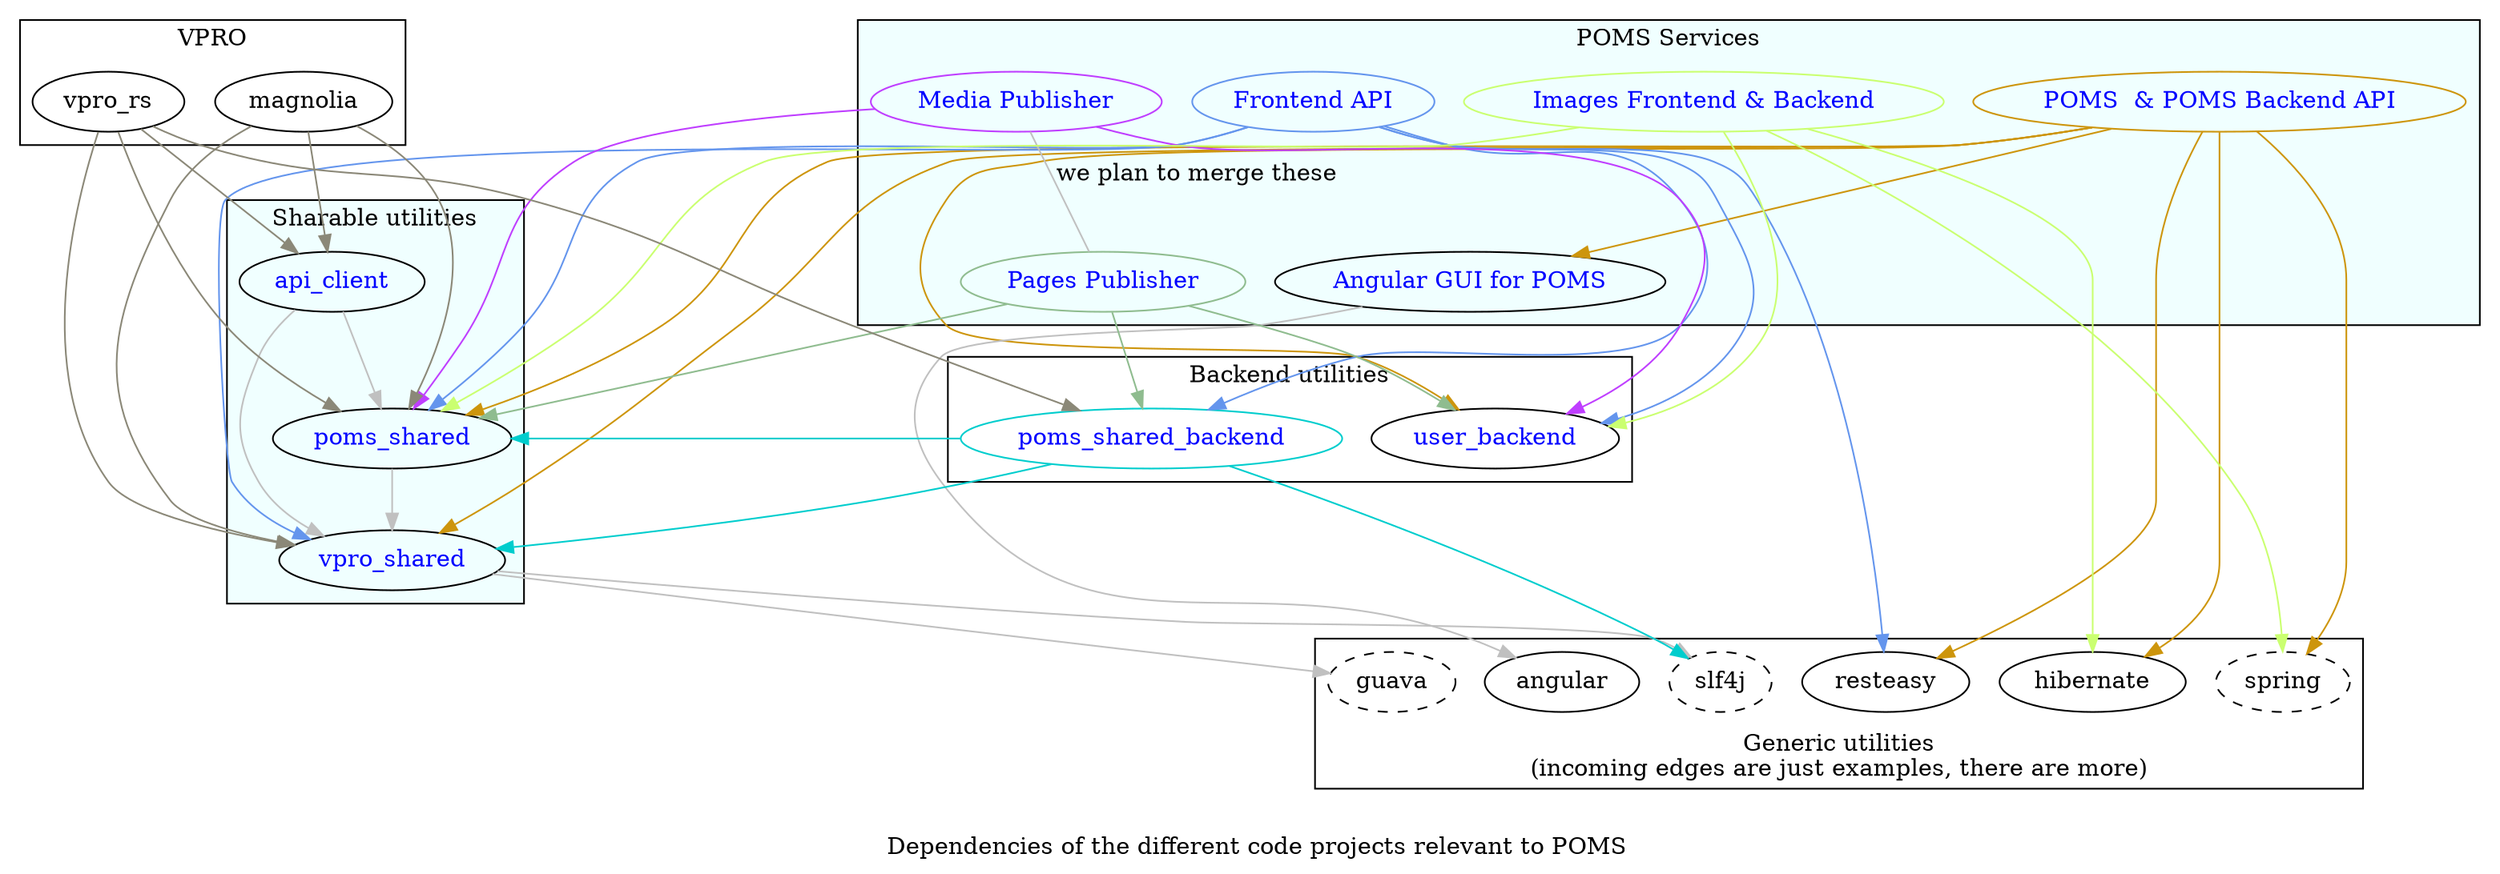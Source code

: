 
strict digraph {
  vpro_shared  [
                href="https://github.com/vpro/vpro-shared"
                fontcolor=blue
                ]
  poms_shared  [
                href="https://github.com/npo-poms/poms-shared"
                fontcolor=blue
   ]
  api_client [ href="https://github.com/npo-poms/api-clients" fontcolor=blue ]
  poms_backend [ label="POMS  & POMS Backend API" href="https://subversion.vpro.nl/viewvc/nl/vpro/media" fontcolor=blue color=darkgoldenrod3]
  poms_gui [ label="Angular GUI for POMS" href="https://subversion.vpro.nl/viewvc/nl/vpro/media-gui" fontcolor=blue ]
  poms_shared_backend [ href="https://subversion.vpro.nl/viewvc/nl/publiekeomroep/poms-shared-backend/" fontcolor=blue color=cyan3 ]
  api [ label="Frontend API" href="https://subversion.vpro.nl/viewvc/nl/vpro/api/" fontcolor=blue color=cornflowerblue]
  media_publish [ label="Media Publisher" href="https://subversion.vpro.nl/viewvc/nl/publiekeomroep/npo-publish/" fontcolor=blue color=darkorchid1]
  pages_publish [ label="Pages Publisher" href="https://subversion.vpro.nl/viewvc/nl/vpro/pages-publish/" fontcolor=blue color=darkseagreen ]
  user_backend [ href="https://subversion.vpro.nl/repo/nl/vpro/user" fontcolor=blue ]
  images [ label="Images Frontend & Backend" href="https://subversion.vpro.nl/viewvc/nl/vpro/images/" fontcolor=blue color=darkolivegreen1 ]



  label="
  Dependencies of the different code projects relevant to POMS";

  graph [
         splines=yes
         ]
  edge [
        color=gray
        ]


  subgraph cluster_0  {
    label="Generic utilities\n(incoming edges are just examples, there are more)"
    //label="Utilities which we don't maintain. These are only some example. Also, not every edge is included";
    labelloc=b
    slf4j[style=dashed]
    guava[style=dashed]
    spring[style=dashed]
    resteasy
    hibernate
    angular
  }

  subgraph cluster_1  {
    label="VPRO"
    magnolia
    vpro_rs
  }
  subgraph cluster_2  {
    label="POMS Services"
    description="These are actually deployed"
    bgcolor=azure
    poms_gui
    poms_backend
    pages_publish
    media_publish
    api
    images
  }

  subgraph cluster_3 {
    label="Backend utilities"
    user_backend
    poms_shared_backend
  }

  subgraph cluster_4  {
    label="Sharable utilities"
    bgcolor=azure
    api_client
    vpro_shared
    poms_shared
  }

  vpro_shared -> {
    slf4j
    guava
  }
  poms_shared -> vpro_shared
  poms_shared_backend -> {
    vpro_shared
    poms_shared
    slf4j
  }[color=cyan3]

  api -> {
    poms_shared
    poms_shared_backend
    vpro_shared
    user_backend
    resteasy
  }[color=cornflowerblue]


  pages_publish -> {
    poms_shared_backend
    poms_shared
    user_backend
  }[color=darkseagreen]

  media_publish -> {
    poms_shared
    user_backend
    user_backend
    #poms_shared_backend
    }[color=darkorchid1]

    media_publish -> pages_publish[label="we plan to merge these" dir=none]



  api_client -> {
    poms_shared
    vpro_shared
  }


  images -> {
    poms_shared
    user_backend
    spring
    hibernate
  }[color=darkolivegreen1]

  magnolia -> {
    api_client
    vpro_shared
    poms_shared
  }[color=cornsilk4]


  vpro_rs -> {
    api_client
    vpro_shared
    poms_shared
    poms_shared_backend
  }[color=cornsilk4]

  poms_backend -> {
    poms_shared
    poms_gui
    resteasy
    spring
    hibernate
    vpro_shared
    user_backend
  }[color=darkgoldenrod3]
  poms_gui -> angular


}
